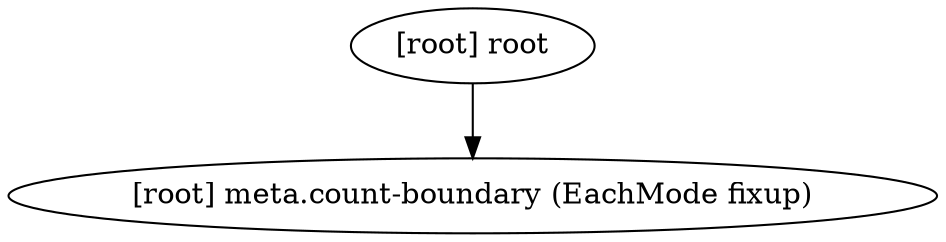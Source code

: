 digraph {
	compound = "true"
	newrank = "true"
	subgraph "root" {
		"[root] root" -> "[root] meta.count-boundary (EachMode fixup)"
	}
}

